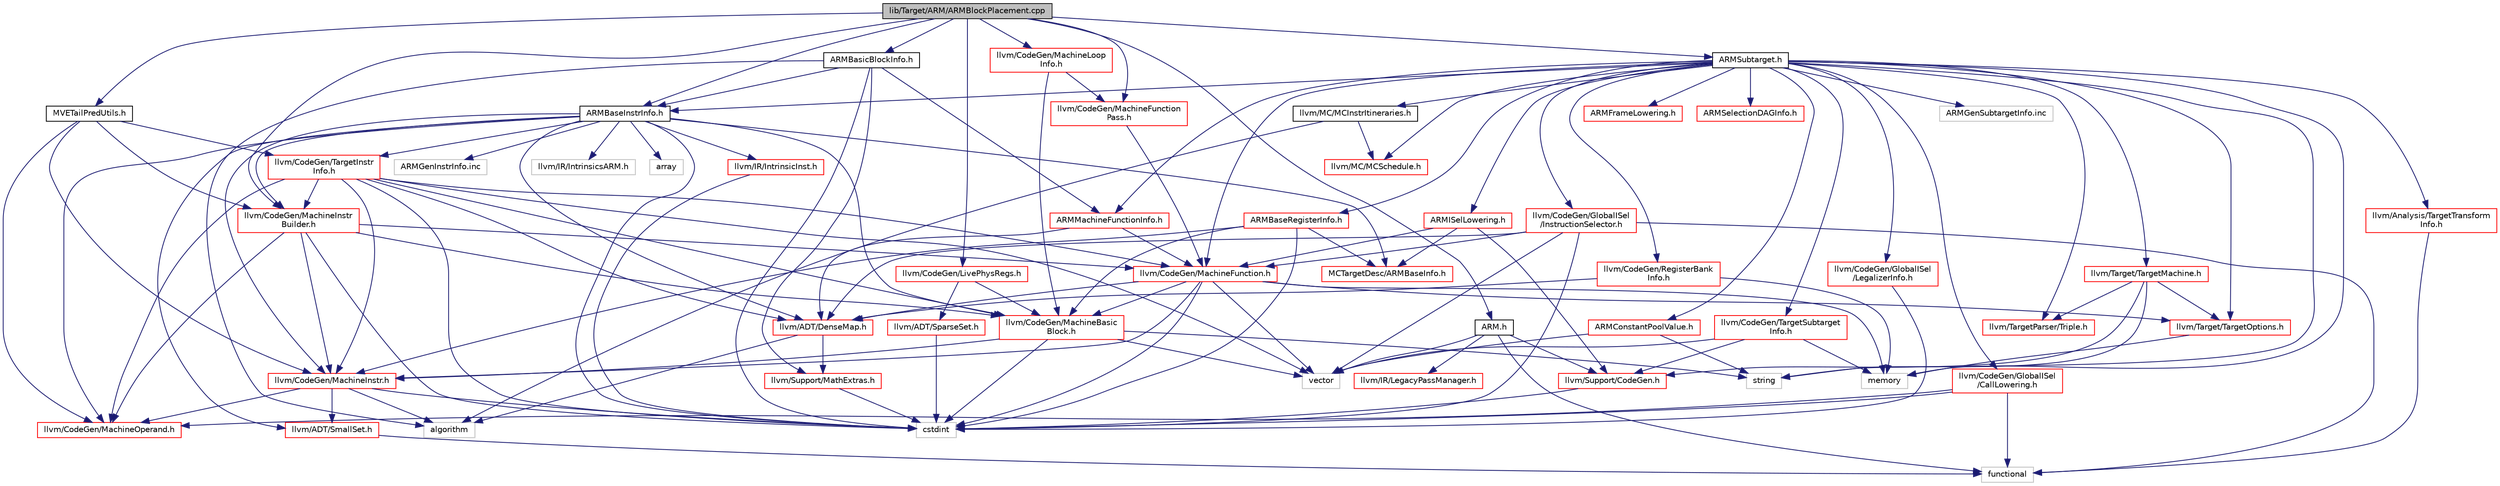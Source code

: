 digraph "lib/Target/ARM/ARMBlockPlacement.cpp"
{
 // LATEX_PDF_SIZE
  bgcolor="transparent";
  edge [fontname="Helvetica",fontsize="10",labelfontname="Helvetica",labelfontsize="10"];
  node [fontname="Helvetica",fontsize="10",shape=record];
  Node1 [label="lib/Target/ARM/ARMBlockPlacement.cpp",height=0.2,width=0.4,color="black", fillcolor="grey75", style="filled", fontcolor="black",tooltip=" "];
  Node1 -> Node2 [color="midnightblue",fontsize="10",style="solid",fontname="Helvetica"];
  Node2 [label="ARM.h",height=0.2,width=0.4,color="black",URL="$ARM_8h.html",tooltip=" "];
  Node2 -> Node3 [color="midnightblue",fontsize="10",style="solid",fontname="Helvetica"];
  Node3 [label="llvm/IR/LegacyPassManager.h",height=0.2,width=0.4,color="red",URL="$LegacyPassManager_8h.html",tooltip=" "];
  Node2 -> Node21 [color="midnightblue",fontsize="10",style="solid",fontname="Helvetica"];
  Node21 [label="llvm/Support/CodeGen.h",height=0.2,width=0.4,color="red",URL="$CodeGen_8h.html",tooltip=" "];
  Node21 -> Node22 [color="midnightblue",fontsize="10",style="solid",fontname="Helvetica"];
  Node22 [label="cstdint",height=0.2,width=0.4,color="grey75",tooltip=" "];
  Node2 -> Node23 [color="midnightblue",fontsize="10",style="solid",fontname="Helvetica"];
  Node23 [label="functional",height=0.2,width=0.4,color="grey75",tooltip=" "];
  Node2 -> Node24 [color="midnightblue",fontsize="10",style="solid",fontname="Helvetica"];
  Node24 [label="vector",height=0.2,width=0.4,color="grey75",tooltip=" "];
  Node1 -> Node25 [color="midnightblue",fontsize="10",style="solid",fontname="Helvetica"];
  Node25 [label="ARMBaseInstrInfo.h",height=0.2,width=0.4,color="black",URL="$ARMBaseInstrInfo_8h.html",tooltip=" "];
  Node25 -> Node26 [color="midnightblue",fontsize="10",style="solid",fontname="Helvetica"];
  Node26 [label="MCTargetDesc/ARMBaseInfo.h",height=0.2,width=0.4,color="red",URL="$MCTargetDesc_2ARMBaseInfo_8h.html",tooltip=" "];
  Node25 -> Node69 [color="midnightblue",fontsize="10",style="solid",fontname="Helvetica"];
  Node69 [label="llvm/ADT/DenseMap.h",height=0.2,width=0.4,color="red",URL="$DenseMap_8h.html",tooltip=" "];
  Node69 -> Node66 [color="midnightblue",fontsize="10",style="solid",fontname="Helvetica"];
  Node66 [label="llvm/Support/MathExtras.h",height=0.2,width=0.4,color="red",URL="$MathExtras_8h.html",tooltip=" "];
  Node66 -> Node22 [color="midnightblue",fontsize="10",style="solid",fontname="Helvetica"];
  Node69 -> Node39 [color="midnightblue",fontsize="10",style="solid",fontname="Helvetica"];
  Node39 [label="algorithm",height=0.2,width=0.4,color="grey75",tooltip=" "];
  Node25 -> Node75 [color="midnightblue",fontsize="10",style="solid",fontname="Helvetica"];
  Node75 [label="llvm/ADT/SmallSet.h",height=0.2,width=0.4,color="red",URL="$SmallSet_8h.html",tooltip=" "];
  Node75 -> Node23 [color="midnightblue",fontsize="10",style="solid",fontname="Helvetica"];
  Node25 -> Node78 [color="midnightblue",fontsize="10",style="solid",fontname="Helvetica"];
  Node78 [label="llvm/CodeGen/MachineBasic\lBlock.h",height=0.2,width=0.4,color="red",URL="$MachineBasicBlock_8h.html",tooltip=" "];
  Node78 -> Node92 [color="midnightblue",fontsize="10",style="solid",fontname="Helvetica"];
  Node92 [label="llvm/CodeGen/MachineInstr.h",height=0.2,width=0.4,color="red",URL="$MachineInstr_8h.html",tooltip=" "];
  Node92 -> Node75 [color="midnightblue",fontsize="10",style="solid",fontname="Helvetica"];
  Node92 -> Node129 [color="midnightblue",fontsize="10",style="solid",fontname="Helvetica"];
  Node129 [label="llvm/CodeGen/MachineOperand.h",height=0.2,width=0.4,color="red",URL="$MachineOperand_8h.html",tooltip=" "];
  Node92 -> Node39 [color="midnightblue",fontsize="10",style="solid",fontname="Helvetica"];
  Node92 -> Node22 [color="midnightblue",fontsize="10",style="solid",fontname="Helvetica"];
  Node78 -> Node22 [color="midnightblue",fontsize="10",style="solid",fontname="Helvetica"];
  Node78 -> Node40 [color="midnightblue",fontsize="10",style="solid",fontname="Helvetica"];
  Node40 [label="string",height=0.2,width=0.4,color="grey75",tooltip=" "];
  Node78 -> Node24 [color="midnightblue",fontsize="10",style="solid",fontname="Helvetica"];
  Node25 -> Node92 [color="midnightblue",fontsize="10",style="solid",fontname="Helvetica"];
  Node25 -> Node154 [color="midnightblue",fontsize="10",style="solid",fontname="Helvetica"];
  Node154 [label="llvm/CodeGen/MachineInstr\lBuilder.h",height=0.2,width=0.4,color="red",URL="$MachineInstrBuilder_8h.html",tooltip=" "];
  Node154 -> Node78 [color="midnightblue",fontsize="10",style="solid",fontname="Helvetica"];
  Node154 -> Node160 [color="midnightblue",fontsize="10",style="solid",fontname="Helvetica"];
  Node160 [label="llvm/CodeGen/MachineFunction.h",height=0.2,width=0.4,color="red",URL="$MachineFunction_8h.html",tooltip=" "];
  Node160 -> Node69 [color="midnightblue",fontsize="10",style="solid",fontname="Helvetica"];
  Node160 -> Node78 [color="midnightblue",fontsize="10",style="solid",fontname="Helvetica"];
  Node160 -> Node92 [color="midnightblue",fontsize="10",style="solid",fontname="Helvetica"];
  Node160 -> Node164 [color="midnightblue",fontsize="10",style="solid",fontname="Helvetica"];
  Node164 [label="llvm/Target/TargetOptions.h",height=0.2,width=0.4,color="red",URL="$TargetOptions_8h.html",tooltip=" "];
  Node164 -> Node19 [color="midnightblue",fontsize="10",style="solid",fontname="Helvetica"];
  Node19 [label="memory",height=0.2,width=0.4,color="grey75",tooltip=" "];
  Node160 -> Node22 [color="midnightblue",fontsize="10",style="solid",fontname="Helvetica"];
  Node160 -> Node19 [color="midnightblue",fontsize="10",style="solid",fontname="Helvetica"];
  Node160 -> Node24 [color="midnightblue",fontsize="10",style="solid",fontname="Helvetica"];
  Node154 -> Node92 [color="midnightblue",fontsize="10",style="solid",fontname="Helvetica"];
  Node154 -> Node129 [color="midnightblue",fontsize="10",style="solid",fontname="Helvetica"];
  Node154 -> Node22 [color="midnightblue",fontsize="10",style="solid",fontname="Helvetica"];
  Node25 -> Node129 [color="midnightblue",fontsize="10",style="solid",fontname="Helvetica"];
  Node25 -> Node189 [color="midnightblue",fontsize="10",style="solid",fontname="Helvetica"];
  Node189 [label="llvm/CodeGen/TargetInstr\lInfo.h",height=0.2,width=0.4,color="red",URL="$TargetInstrInfo_8h.html",tooltip=" "];
  Node189 -> Node69 [color="midnightblue",fontsize="10",style="solid",fontname="Helvetica"];
  Node189 -> Node78 [color="midnightblue",fontsize="10",style="solid",fontname="Helvetica"];
  Node189 -> Node160 [color="midnightblue",fontsize="10",style="solid",fontname="Helvetica"];
  Node189 -> Node92 [color="midnightblue",fontsize="10",style="solid",fontname="Helvetica"];
  Node189 -> Node154 [color="midnightblue",fontsize="10",style="solid",fontname="Helvetica"];
  Node189 -> Node129 [color="midnightblue",fontsize="10",style="solid",fontname="Helvetica"];
  Node189 -> Node22 [color="midnightblue",fontsize="10",style="solid",fontname="Helvetica"];
  Node189 -> Node24 [color="midnightblue",fontsize="10",style="solid",fontname="Helvetica"];
  Node25 -> Node232 [color="midnightblue",fontsize="10",style="solid",fontname="Helvetica"];
  Node232 [label="llvm/IR/IntrinsicInst.h",height=0.2,width=0.4,color="red",URL="$IntrinsicInst_8h.html",tooltip=" "];
  Node232 -> Node22 [color="midnightblue",fontsize="10",style="solid",fontname="Helvetica"];
  Node25 -> Node242 [color="midnightblue",fontsize="10",style="solid",fontname="Helvetica"];
  Node242 [label="llvm/IR/IntrinsicsARM.h",height=0.2,width=0.4,color="grey75",tooltip=" "];
  Node25 -> Node54 [color="midnightblue",fontsize="10",style="solid",fontname="Helvetica"];
  Node54 [label="array",height=0.2,width=0.4,color="grey75",tooltip=" "];
  Node25 -> Node22 [color="midnightblue",fontsize="10",style="solid",fontname="Helvetica"];
  Node25 -> Node59 [color="midnightblue",fontsize="10",style="solid",fontname="Helvetica"];
  Node59 [label="ARMGenInstrInfo.inc",height=0.2,width=0.4,color="grey75",tooltip=" "];
  Node1 -> Node243 [color="midnightblue",fontsize="10",style="solid",fontname="Helvetica"];
  Node243 [label="ARMBasicBlockInfo.h",height=0.2,width=0.4,color="black",URL="$ARMBasicBlockInfo_8h.html",tooltip=" "];
  Node243 -> Node25 [color="midnightblue",fontsize="10",style="solid",fontname="Helvetica"];
  Node243 -> Node244 [color="midnightblue",fontsize="10",style="solid",fontname="Helvetica"];
  Node244 [label="ARMMachineFunctionInfo.h",height=0.2,width=0.4,color="red",URL="$ARMMachineFunctionInfo_8h.html",tooltip=" "];
  Node244 -> Node69 [color="midnightblue",fontsize="10",style="solid",fontname="Helvetica"];
  Node244 -> Node160 [color="midnightblue",fontsize="10",style="solid",fontname="Helvetica"];
  Node243 -> Node66 [color="midnightblue",fontsize="10",style="solid",fontname="Helvetica"];
  Node243 -> Node39 [color="midnightblue",fontsize="10",style="solid",fontname="Helvetica"];
  Node243 -> Node22 [color="midnightblue",fontsize="10",style="solid",fontname="Helvetica"];
  Node1 -> Node245 [color="midnightblue",fontsize="10",style="solid",fontname="Helvetica"];
  Node245 [label="ARMSubtarget.h",height=0.2,width=0.4,color="black",URL="$ARMSubtarget_8h.html",tooltip=" "];
  Node245 -> Node25 [color="midnightblue",fontsize="10",style="solid",fontname="Helvetica"];
  Node245 -> Node246 [color="midnightblue",fontsize="10",style="solid",fontname="Helvetica"];
  Node246 [label="ARMBaseRegisterInfo.h",height=0.2,width=0.4,color="red",URL="$ARMBaseRegisterInfo_8h.html",tooltip=" "];
  Node246 -> Node26 [color="midnightblue",fontsize="10",style="solid",fontname="Helvetica"];
  Node246 -> Node78 [color="midnightblue",fontsize="10",style="solid",fontname="Helvetica"];
  Node246 -> Node92 [color="midnightblue",fontsize="10",style="solid",fontname="Helvetica"];
  Node246 -> Node22 [color="midnightblue",fontsize="10",style="solid",fontname="Helvetica"];
  Node245 -> Node247 [color="midnightblue",fontsize="10",style="solid",fontname="Helvetica"];
  Node247 [label="ARMConstantPoolValue.h",height=0.2,width=0.4,color="red",URL="$ARMConstantPoolValue_8h.html",tooltip=" "];
  Node247 -> Node40 [color="midnightblue",fontsize="10",style="solid",fontname="Helvetica"];
  Node247 -> Node24 [color="midnightblue",fontsize="10",style="solid",fontname="Helvetica"];
  Node245 -> Node250 [color="midnightblue",fontsize="10",style="solid",fontname="Helvetica"];
  Node250 [label="ARMFrameLowering.h",height=0.2,width=0.4,color="red",URL="$ARMFrameLowering_8h.html",tooltip=" "];
  Node245 -> Node252 [color="midnightblue",fontsize="10",style="solid",fontname="Helvetica"];
  Node252 [label="ARMISelLowering.h",height=0.2,width=0.4,color="red",URL="$ARMISelLowering_8h.html",tooltip=" "];
  Node252 -> Node26 [color="midnightblue",fontsize="10",style="solid",fontname="Helvetica"];
  Node252 -> Node160 [color="midnightblue",fontsize="10",style="solid",fontname="Helvetica"];
  Node252 -> Node21 [color="midnightblue",fontsize="10",style="solid",fontname="Helvetica"];
  Node245 -> Node244 [color="midnightblue",fontsize="10",style="solid",fontname="Helvetica"];
  Node245 -> Node288 [color="midnightblue",fontsize="10",style="solid",fontname="Helvetica"];
  Node288 [label="ARMSelectionDAGInfo.h",height=0.2,width=0.4,color="red",URL="$ARMSelectionDAGInfo_8h.html",tooltip=" "];
  Node245 -> Node291 [color="midnightblue",fontsize="10",style="solid",fontname="Helvetica"];
  Node291 [label="llvm/Analysis/TargetTransform\lInfo.h",height=0.2,width=0.4,color="red",URL="$TargetTransformInfo_8h.html",tooltip=" "];
  Node291 -> Node23 [color="midnightblue",fontsize="10",style="solid",fontname="Helvetica"];
  Node245 -> Node294 [color="midnightblue",fontsize="10",style="solid",fontname="Helvetica"];
  Node294 [label="llvm/CodeGen/GlobalISel\l/CallLowering.h",height=0.2,width=0.4,color="red",URL="$CallLowering_8h.html",tooltip=" "];
  Node294 -> Node129 [color="midnightblue",fontsize="10",style="solid",fontname="Helvetica"];
  Node294 -> Node22 [color="midnightblue",fontsize="10",style="solid",fontname="Helvetica"];
  Node294 -> Node23 [color="midnightblue",fontsize="10",style="solid",fontname="Helvetica"];
  Node245 -> Node295 [color="midnightblue",fontsize="10",style="solid",fontname="Helvetica"];
  Node295 [label="llvm/CodeGen/GlobalISel\l/InstructionSelector.h",height=0.2,width=0.4,color="red",URL="$InstructionSelector_8h.html",tooltip=" "];
  Node295 -> Node69 [color="midnightblue",fontsize="10",style="solid",fontname="Helvetica"];
  Node295 -> Node160 [color="midnightblue",fontsize="10",style="solid",fontname="Helvetica"];
  Node295 -> Node22 [color="midnightblue",fontsize="10",style="solid",fontname="Helvetica"];
  Node295 -> Node23 [color="midnightblue",fontsize="10",style="solid",fontname="Helvetica"];
  Node295 -> Node24 [color="midnightblue",fontsize="10",style="solid",fontname="Helvetica"];
  Node245 -> Node296 [color="midnightblue",fontsize="10",style="solid",fontname="Helvetica"];
  Node296 [label="llvm/CodeGen/GlobalISel\l/LegalizerInfo.h",height=0.2,width=0.4,color="red",URL="$LegalizerInfo_8h.html",tooltip=" "];
  Node296 -> Node22 [color="midnightblue",fontsize="10",style="solid",fontname="Helvetica"];
  Node245 -> Node160 [color="midnightblue",fontsize="10",style="solid",fontname="Helvetica"];
  Node245 -> Node299 [color="midnightblue",fontsize="10",style="solid",fontname="Helvetica"];
  Node299 [label="llvm/CodeGen/RegisterBank\lInfo.h",height=0.2,width=0.4,color="red",URL="$RegisterBankInfo_8h.html",tooltip=" "];
  Node299 -> Node69 [color="midnightblue",fontsize="10",style="solid",fontname="Helvetica"];
  Node299 -> Node19 [color="midnightblue",fontsize="10",style="solid",fontname="Helvetica"];
  Node245 -> Node198 [color="midnightblue",fontsize="10",style="solid",fontname="Helvetica"];
  Node198 [label="llvm/CodeGen/TargetSubtarget\lInfo.h",height=0.2,width=0.4,color="red",URL="$TargetSubtargetInfo_8h.html",tooltip=" "];
  Node198 -> Node21 [color="midnightblue",fontsize="10",style="solid",fontname="Helvetica"];
  Node198 -> Node19 [color="midnightblue",fontsize="10",style="solid",fontname="Helvetica"];
  Node198 -> Node24 [color="midnightblue",fontsize="10",style="solid",fontname="Helvetica"];
  Node245 -> Node216 [color="midnightblue",fontsize="10",style="solid",fontname="Helvetica"];
  Node216 [label="llvm/MC/MCInstrItineraries.h",height=0.2,width=0.4,color="black",URL="$MCInstrItineraries_8h.html",tooltip=" "];
  Node216 -> Node217 [color="midnightblue",fontsize="10",style="solid",fontname="Helvetica"];
  Node217 [label="llvm/MC/MCSchedule.h",height=0.2,width=0.4,color="red",URL="$MCSchedule_8h.html",tooltip=" "];
  Node216 -> Node39 [color="midnightblue",fontsize="10",style="solid",fontname="Helvetica"];
  Node245 -> Node217 [color="midnightblue",fontsize="10",style="solid",fontname="Helvetica"];
  Node245 -> Node300 [color="midnightblue",fontsize="10",style="solid",fontname="Helvetica"];
  Node300 [label="llvm/Target/TargetMachine.h",height=0.2,width=0.4,color="red",URL="$Target_2TargetMachine_8h.html",tooltip=" "];
  Node300 -> Node21 [color="midnightblue",fontsize="10",style="solid",fontname="Helvetica"];
  Node300 -> Node164 [color="midnightblue",fontsize="10",style="solid",fontname="Helvetica"];
  Node300 -> Node218 [color="midnightblue",fontsize="10",style="solid",fontname="Helvetica"];
  Node218 [label="llvm/TargetParser/Triple.h",height=0.2,width=0.4,color="red",URL="$Triple_8h.html",tooltip=" "];
  Node300 -> Node40 [color="midnightblue",fontsize="10",style="solid",fontname="Helvetica"];
  Node245 -> Node164 [color="midnightblue",fontsize="10",style="solid",fontname="Helvetica"];
  Node245 -> Node218 [color="midnightblue",fontsize="10",style="solid",fontname="Helvetica"];
  Node245 -> Node19 [color="midnightblue",fontsize="10",style="solid",fontname="Helvetica"];
  Node245 -> Node40 [color="midnightblue",fontsize="10",style="solid",fontname="Helvetica"];
  Node245 -> Node60 [color="midnightblue",fontsize="10",style="solid",fontname="Helvetica"];
  Node60 [label="ARMGenSubtargetInfo.inc",height=0.2,width=0.4,color="grey75",tooltip=" "];
  Node1 -> Node304 [color="midnightblue",fontsize="10",style="solid",fontname="Helvetica"];
  Node304 [label="MVETailPredUtils.h",height=0.2,width=0.4,color="black",URL="$MVETailPredUtils_8h.html",tooltip=" "];
  Node304 -> Node92 [color="midnightblue",fontsize="10",style="solid",fontname="Helvetica"];
  Node304 -> Node154 [color="midnightblue",fontsize="10",style="solid",fontname="Helvetica"];
  Node304 -> Node129 [color="midnightblue",fontsize="10",style="solid",fontname="Helvetica"];
  Node304 -> Node189 [color="midnightblue",fontsize="10",style="solid",fontname="Helvetica"];
  Node1 -> Node305 [color="midnightblue",fontsize="10",style="solid",fontname="Helvetica"];
  Node305 [label="llvm/CodeGen/LivePhysRegs.h",height=0.2,width=0.4,color="red",URL="$LivePhysRegs_8h.html",tooltip=" "];
  Node305 -> Node306 [color="midnightblue",fontsize="10",style="solid",fontname="Helvetica"];
  Node306 [label="llvm/ADT/SparseSet.h",height=0.2,width=0.4,color="red",URL="$SparseSet_8h.html",tooltip=" "];
  Node306 -> Node22 [color="midnightblue",fontsize="10",style="solid",fontname="Helvetica"];
  Node305 -> Node78 [color="midnightblue",fontsize="10",style="solid",fontname="Helvetica"];
  Node1 -> Node222 [color="midnightblue",fontsize="10",style="solid",fontname="Helvetica"];
  Node222 [label="llvm/CodeGen/MachineFunction\lPass.h",height=0.2,width=0.4,color="red",URL="$MachineFunctionPass_8h.html",tooltip=" "];
  Node222 -> Node160 [color="midnightblue",fontsize="10",style="solid",fontname="Helvetica"];
  Node1 -> Node154 [color="midnightblue",fontsize="10",style="solid",fontname="Helvetica"];
  Node1 -> Node307 [color="midnightblue",fontsize="10",style="solid",fontname="Helvetica"];
  Node307 [label="llvm/CodeGen/MachineLoop\lInfo.h",height=0.2,width=0.4,color="red",URL="$MachineLoopInfo_8h.html",tooltip=" "];
  Node307 -> Node78 [color="midnightblue",fontsize="10",style="solid",fontname="Helvetica"];
  Node307 -> Node222 [color="midnightblue",fontsize="10",style="solid",fontname="Helvetica"];
}
